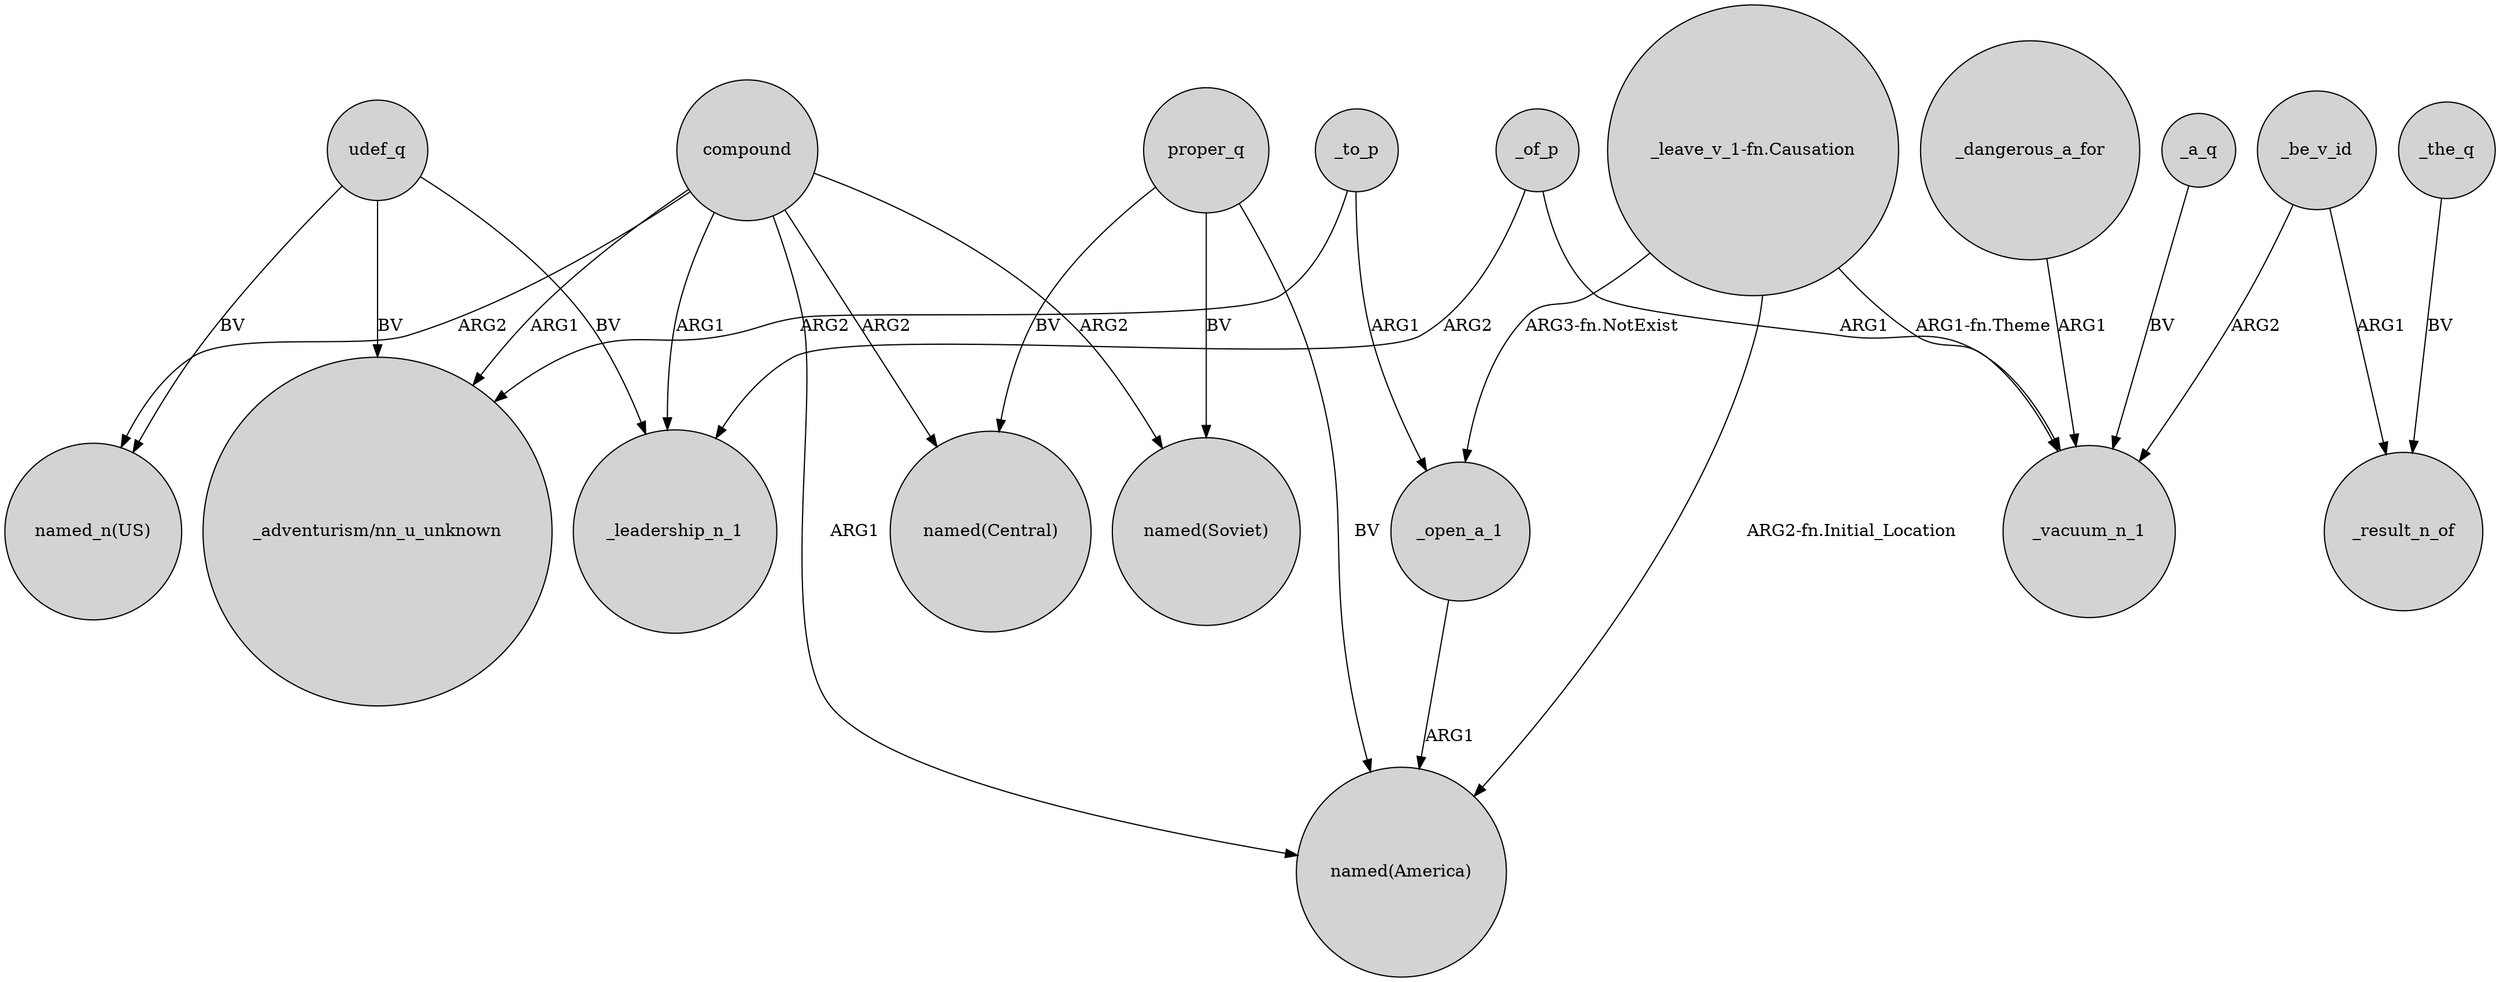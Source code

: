 digraph {
	node [shape=circle style=filled]
	udef_q -> "named_n(US)" [label=BV]
	compound -> "named(Central)" [label=ARG2]
	_the_q -> _result_n_of [label=BV]
	compound -> "named(America)" [label=ARG1]
	udef_q -> "_adventurism/nn_u_unknown" [label=BV]
	_to_p -> "_adventurism/nn_u_unknown" [label=ARG2]
	_dangerous_a_for -> _vacuum_n_1 [label=ARG1]
	proper_q -> "named(Soviet)" [label=BV]
	compound -> "named_n(US)" [label=ARG2]
	compound -> _leadership_n_1 [label=ARG1]
	_open_a_1 -> "named(America)" [label=ARG1]
	"_leave_v_1-fn.Causation" -> _vacuum_n_1 [label="ARG1-fn.Theme"]
	_of_p -> _leadership_n_1 [label=ARG2]
	_to_p -> _open_a_1 [label=ARG1]
	proper_q -> "named(Central)" [label=BV]
	compound -> "named(Soviet)" [label=ARG2]
	compound -> "_adventurism/nn_u_unknown" [label=ARG1]
	_be_v_id -> _result_n_of [label=ARG1]
	_a_q -> _vacuum_n_1 [label=BV]
	_of_p -> _vacuum_n_1 [label=ARG1]
	_be_v_id -> _vacuum_n_1 [label=ARG2]
	"_leave_v_1-fn.Causation" -> _open_a_1 [label="ARG3-fn.NotExist"]
	udef_q -> _leadership_n_1 [label=BV]
	proper_q -> "named(America)" [label=BV]
	"_leave_v_1-fn.Causation" -> "named(America)" [label="ARG2-fn.Initial_Location"]
}
